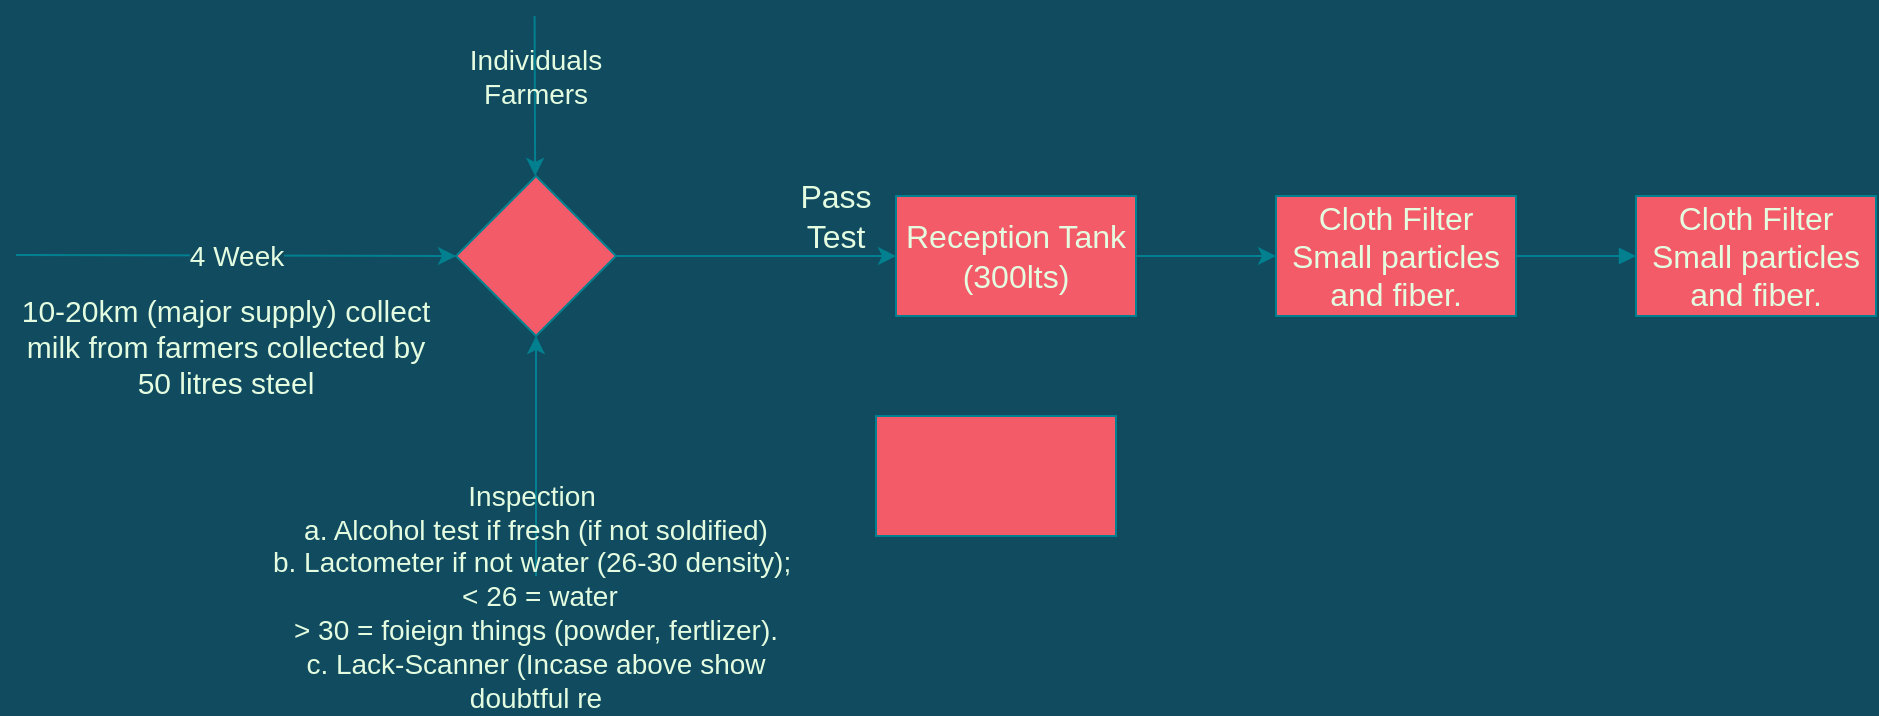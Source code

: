 <mxfile version="13.6.4" type="github">
  <diagram id="eOXbC0yHjLSWk24R0SAp" name="Page-1">
    <mxGraphModel dx="1417" dy="827" grid="1" gridSize="10" guides="1" tooltips="1" connect="1" arrows="1" fold="1" page="0" pageScale="1" pageWidth="1200" pageHeight="1600" background="#114B5F" math="0" shadow="0">
      <root>
        <mxCell id="0" />
        <mxCell id="1" parent="0" />
        <mxCell id="5pKVukqXBjBuUZWrbyZg-41" style="edgeStyle=orthogonalEdgeStyle;curved=0;rounded=1;sketch=0;orthogonalLoop=1;jettySize=auto;html=1;strokeColor=#028090;fillColor=#F45B69;fontSize=16;fontColor=#E4FDE1;" parent="1" source="5pKVukqXBjBuUZWrbyZg-1" edge="1">
          <mxGeometry relative="1" as="geometry">
            <mxPoint x="520" y="150" as="targetPoint" />
          </mxGeometry>
        </mxCell>
        <mxCell id="5pKVukqXBjBuUZWrbyZg-1" value="" style="rhombus;whiteSpace=wrap;html=1;fillColor=#F45B69;strokeColor=#028090;fontColor=#E4FDE1;" parent="1" vertex="1">
          <mxGeometry x="300" y="110" width="80" height="80" as="geometry" />
        </mxCell>
        <mxCell id="5pKVukqXBjBuUZWrbyZg-3" value="" style="endArrow=classic;html=1;labelBackgroundColor=#114B5F;strokeColor=#028090;fontColor=#E4FDE1;entryX=0;entryY=0.5;entryDx=0;entryDy=0;" parent="1" target="5pKVukqXBjBuUZWrbyZg-1" edge="1">
          <mxGeometry relative="1" as="geometry">
            <mxPoint x="80" y="149.5" as="sourcePoint" />
            <mxPoint x="180" y="149.5" as="targetPoint" />
          </mxGeometry>
        </mxCell>
        <mxCell id="5pKVukqXBjBuUZWrbyZg-4" value="4 Week" style="edgeLabel;resizable=0;html=1;align=center;verticalAlign=middle;labelBackgroundColor=#114B5F;fontColor=#E4FDE1;fontSize=14;" parent="5pKVukqXBjBuUZWrbyZg-3" connectable="0" vertex="1">
          <mxGeometry relative="1" as="geometry" />
        </mxCell>
        <mxCell id="5pKVukqXBjBuUZWrbyZg-5" value="10-20km (major supply) collect milk from farmers collected by 50 litres steel" style="text;html=1;strokeColor=none;fillColor=none;align=center;verticalAlign=middle;whiteSpace=wrap;rounded=0;fontColor=#E4FDE1;fontSize=15;" parent="1" vertex="1">
          <mxGeometry x="80" y="190" width="210" height="10" as="geometry" />
        </mxCell>
        <mxCell id="5pKVukqXBjBuUZWrbyZg-19" value="" style="endArrow=classic;html=1;strokeColor=#028090;fillColor=#F45B69;fontSize=14;fontColor=#E4FDE1;" parent="1" edge="1">
          <mxGeometry width="50" height="50" relative="1" as="geometry">
            <mxPoint x="339.29" y="30" as="sourcePoint" />
            <mxPoint x="339.58" y="110" as="targetPoint" />
          </mxGeometry>
        </mxCell>
        <mxCell id="5pKVukqXBjBuUZWrbyZg-21" value="Individuals Farmers" style="text;html=1;strokeColor=none;fillColor=none;align=center;verticalAlign=middle;whiteSpace=wrap;rounded=0;sketch=0;fontSize=14;fontColor=#E4FDE1;" parent="1" vertex="1">
          <mxGeometry x="320" y="50" width="40" height="20" as="geometry" />
        </mxCell>
        <mxCell id="5pKVukqXBjBuUZWrbyZg-34" style="edgeStyle=orthogonalEdgeStyle;curved=0;rounded=1;sketch=0;orthogonalLoop=1;jettySize=auto;html=1;entryX=0.5;entryY=1;entryDx=0;entryDy=0;strokeColor=#028090;fillColor=#F45B69;fontSize=16;fontColor=#E4FDE1;" parent="1" source="5pKVukqXBjBuUZWrbyZg-24" target="5pKVukqXBjBuUZWrbyZg-1" edge="1">
          <mxGeometry relative="1" as="geometry" />
        </mxCell>
        <mxCell id="5pKVukqXBjBuUZWrbyZg-24" value="Inspection&amp;nbsp;&lt;br&gt;a. Alcohol test if fresh (if not soldified)&lt;br&gt;b. Lactometer if not water (26-30 density);&amp;nbsp; &amp;nbsp;&amp;lt; 26 = water &lt;br&gt;&amp;gt; 30 = foieign things (powder, fertlizer).&lt;br&gt;c. Lack-Scanner (Incase above show doubtful re" style="text;html=1;strokeColor=none;fillColor=none;align=center;verticalAlign=middle;whiteSpace=wrap;rounded=0;sketch=0;fontSize=14;fontColor=#E4FDE1;" parent="1" vertex="1">
          <mxGeometry x="200" y="310" width="280" height="20" as="geometry" />
        </mxCell>
        <mxCell id="5pKVukqXBjBuUZWrbyZg-37" value="Pass Test" style="text;html=1;strokeColor=none;fillColor=none;align=center;verticalAlign=middle;whiteSpace=wrap;rounded=0;sketch=0;fontSize=16;fontColor=#E4FDE1;" parent="1" vertex="1">
          <mxGeometry x="470" y="120" width="40" height="20" as="geometry" />
        </mxCell>
        <mxCell id="5pKVukqXBjBuUZWrbyZg-43" style="edgeStyle=orthogonalEdgeStyle;curved=0;rounded=1;sketch=0;orthogonalLoop=1;jettySize=auto;html=1;strokeColor=#028090;fillColor=#F45B69;fontSize=16;fontColor=#E4FDE1;entryX=0;entryY=0.5;entryDx=0;entryDy=0;" parent="1" source="5pKVukqXBjBuUZWrbyZg-42" edge="1" target="5pKVukqXBjBuUZWrbyZg-45">
          <mxGeometry relative="1" as="geometry">
            <mxPoint x="810" y="150" as="targetPoint" />
          </mxGeometry>
        </mxCell>
        <mxCell id="5pKVukqXBjBuUZWrbyZg-42" value="Reception Tank (300lts)" style="rounded=0;whiteSpace=wrap;html=1;sketch=0;strokeColor=#028090;fillColor=#F45B69;fontSize=16;fontColor=#E4FDE1;" parent="1" vertex="1">
          <mxGeometry x="520" y="120" width="120" height="60" as="geometry" />
        </mxCell>
        <mxCell id="5pKVukqXBjBuUZWrbyZg-45" value="Cloth Filter&lt;br&gt;Small particles&lt;br&gt;and fiber." style="rounded=0;whiteSpace=wrap;html=1;sketch=0;strokeColor=#028090;fillColor=#F45B69;fontSize=16;fontColor=#E4FDE1;" parent="1" vertex="1">
          <mxGeometry x="710" y="120" width="120" height="60" as="geometry" />
        </mxCell>
        <mxCell id="UUfqp5zau8kcQlaUnb6R-1" value="" style="html=1;verticalAlign=bottom;endArrow=block;strokeColor=#028090;fillColor=#F45B69;fontSize=16;fontColor=#E4FDE1;exitX=1;exitY=0.5;exitDx=0;exitDy=0;" edge="1" parent="1" source="5pKVukqXBjBuUZWrbyZg-45">
          <mxGeometry width="80" relative="1" as="geometry">
            <mxPoint x="970" y="149.5" as="sourcePoint" />
            <mxPoint x="890" y="150" as="targetPoint" />
            <mxPoint as="offset" />
          </mxGeometry>
        </mxCell>
        <mxCell id="UUfqp5zau8kcQlaUnb6R-11" value="Cloth Filter&lt;br&gt;Small particles&lt;br&gt;and fiber." style="rounded=0;whiteSpace=wrap;html=1;sketch=0;strokeColor=#028090;fillColor=#F45B69;fontSize=16;fontColor=#E4FDE1;" vertex="1" parent="1">
          <mxGeometry x="890" y="120" width="120" height="60" as="geometry" />
        </mxCell>
        <mxCell id="UUfqp5zau8kcQlaUnb6R-62" value="" style="rounded=0;whiteSpace=wrap;html=1;sketch=0;strokeColor=#028090;fillColor=#F45B69;fontSize=16;fontColor=#E4FDE1;" vertex="1" parent="1">
          <mxGeometry x="510" y="230" width="120" height="60" as="geometry" />
        </mxCell>
      </root>
    </mxGraphModel>
  </diagram>
</mxfile>

